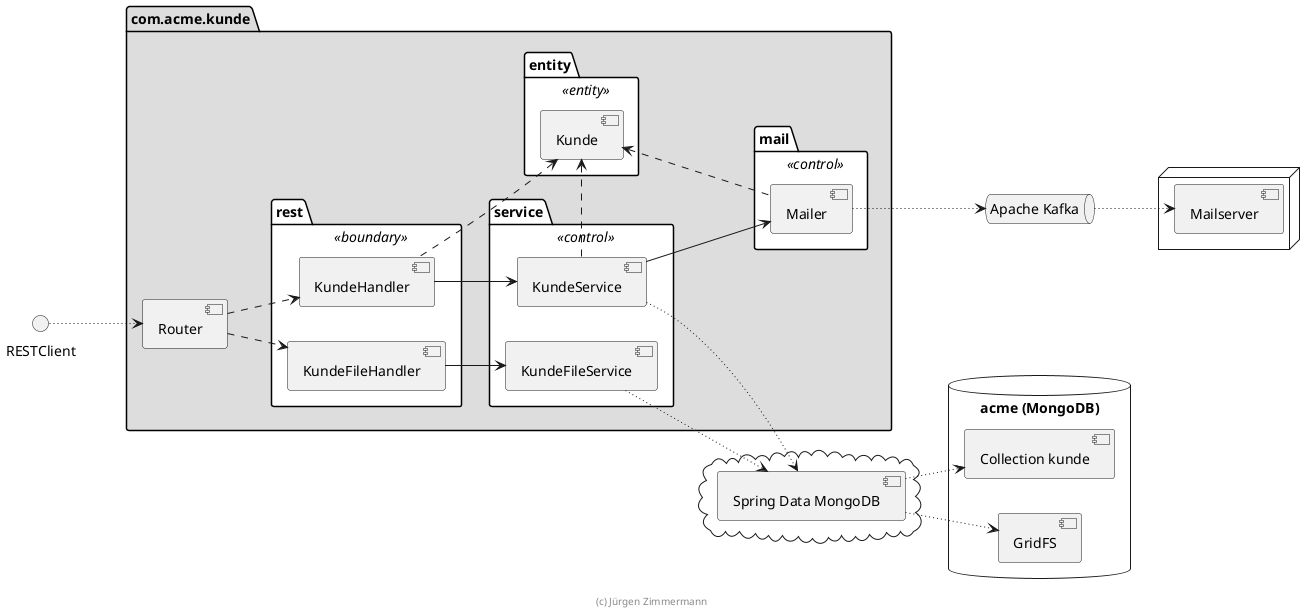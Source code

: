 ' Copyright (C) 2019 - present Juergen Zimmermann, Hochschule Karlsruhe
'
' This program is free software: you can redistribute it and/or modify
' it under the terms of the GNU General Public License as published by
' the Free Software Foundation, either version 3 of the License, or
' (at your option) any later version.
'
' This program is distributed in the hope that it will be useful,
' but WITHOUT ANY WARRANTY; without even the implied warranty of
' MERCHANTABILITY or FITNESS FOR A PARTICULAR PURPOSE.  See the
' GNU General Public License for more details.
'
' You should have received a copy of the GNU General Public License
' along with this program.  If not, see <http://www.gnu.org/licenses/>.
@startuml Komponenten

!pragma useNewPackage
skinparam componentStyle uml2

left to right direction

package com.acme.kunde #DDDDDD {
    [Router]

    package rest <<boundary>> #FFFFFF {
        [KundeHandler]
        [KundeFileHandler]
    }

    package service <<control>> #FFFFFF {
        [KundeService]
        [KundeFileService]
    }

    package mail <<control>> #FFFFFF {
        [Mailer]
    }

    package entity <<entity>> #FFFFFF {
        [Kunde]
    }
}

cloud {
    [Spring Data MongoDB]
}

database "acme (MongoDB)" {
    [Collection kunde]
    [GridFS]
}

queue "Apache Kafka"

node {
    [Mailserver]
}

RESTClient ~~> [Router]
[Router] ..> [KundeHandler]
[Router] ..> [KundeFileHandler]

[KundeHandler] .up.> [Kunde]
[KundeHandler] --> [KundeService]
[KundeFileHandler] --> [KundeFileService]
[KundeService] ..> [Kunde]

[KundeService] ~~> [Spring Data MongoDB]
[KundeFileService] ~~> [Spring Data MongoDB]
[Spring Data MongoDB] ~~> [Collection kunde]
[Spring Data MongoDB] ~~> [GridFS]

[KundeService] --> [Mailer]
[Mailer] .up.> [Kunde]
[Mailer] ~~> [Apache Kafka]
[Apache Kafka] ~~> [Mailserver]

' [hidden] fuer nicht-existierende Beziehungen als Workaround fuer das Layout
[KundeHandler] -[hidden]-> [Kunde]

footer (c) Jürgen Zimmermann

@enduml
